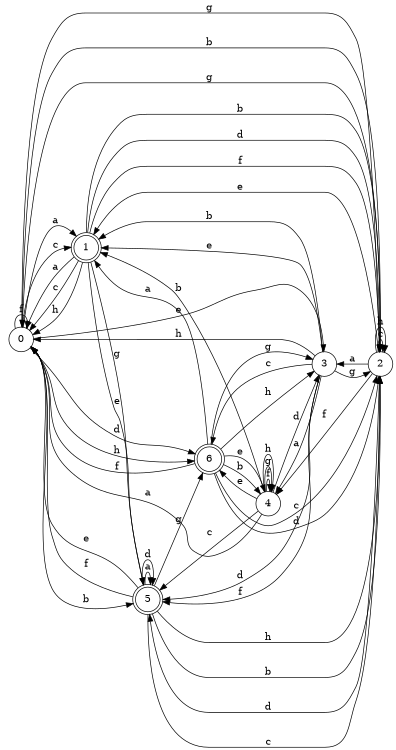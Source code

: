 digraph n6_10 {
__start0 [label="" shape="none"];

rankdir=LR;
size="8,5";

s0 [style="filled", color="black", fillcolor="white" shape="circle", label="0"];
s1 [style="rounded,filled", color="black", fillcolor="white" shape="doublecircle", label="1"];
s2 [style="filled", color="black", fillcolor="white" shape="circle", label="2"];
s3 [style="filled", color="black", fillcolor="white" shape="circle", label="3"];
s4 [style="filled", color="black", fillcolor="white" shape="circle", label="4"];
s5 [style="rounded,filled", color="black", fillcolor="white" shape="doublecircle", label="5"];
s6 [style="rounded,filled", color="black", fillcolor="white" shape="doublecircle", label="6"];
s0 -> s1 [label="a"];
s0 -> s5 [label="b"];
s0 -> s1 [label="c"];
s0 -> s6 [label="d"];
s0 -> s3 [label="e"];
s0 -> s0 [label="f"];
s0 -> s2 [label="g"];
s0 -> s6 [label="h"];
s1 -> s0 [label="a"];
s1 -> s2 [label="b"];
s1 -> s0 [label="c"];
s1 -> s2 [label="d"];
s1 -> s5 [label="e"];
s1 -> s2 [label="f"];
s1 -> s5 [label="g"];
s1 -> s0 [label="h"];
s2 -> s3 [label="a"];
s2 -> s0 [label="b"];
s2 -> s2 [label="c"];
s2 -> s5 [label="d"];
s2 -> s1 [label="e"];
s2 -> s4 [label="f"];
s2 -> s0 [label="g"];
s2 -> s2 [label="h"];
s3 -> s4 [label="a"];
s3 -> s1 [label="b"];
s3 -> s6 [label="c"];
s3 -> s5 [label="d"];
s3 -> s1 [label="e"];
s3 -> s5 [label="f"];
s3 -> s2 [label="g"];
s3 -> s0 [label="h"];
s4 -> s0 [label="a"];
s4 -> s1 [label="b"];
s4 -> s5 [label="c"];
s4 -> s3 [label="d"];
s4 -> s6 [label="e"];
s4 -> s4 [label="f"];
s4 -> s4 [label="g"];
s4 -> s4 [label="h"];
s5 -> s5 [label="a"];
s5 -> s2 [label="b"];
s5 -> s2 [label="c"];
s5 -> s5 [label="d"];
s5 -> s0 [label="e"];
s5 -> s0 [label="f"];
s5 -> s6 [label="g"];
s5 -> s2 [label="h"];
s6 -> s1 [label="a"];
s6 -> s4 [label="b"];
s6 -> s2 [label="c"];
s6 -> s2 [label="d"];
s6 -> s4 [label="e"];
s6 -> s0 [label="f"];
s6 -> s3 [label="g"];
s6 -> s3 [label="h"];

}